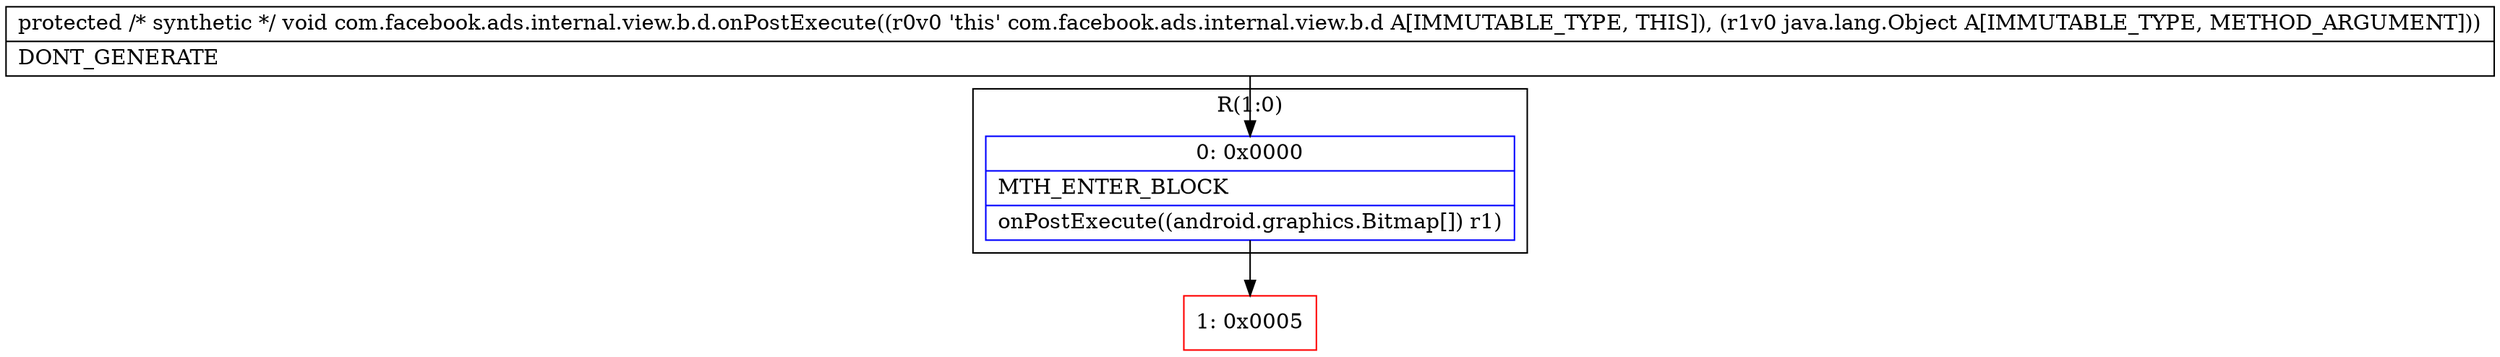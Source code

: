digraph "CFG forcom.facebook.ads.internal.view.b.d.onPostExecute(Ljava\/lang\/Object;)V" {
subgraph cluster_Region_545307715 {
label = "R(1:0)";
node [shape=record,color=blue];
Node_0 [shape=record,label="{0\:\ 0x0000|MTH_ENTER_BLOCK\l|onPostExecute((android.graphics.Bitmap[]) r1)\l}"];
}
Node_1 [shape=record,color=red,label="{1\:\ 0x0005}"];
MethodNode[shape=record,label="{protected \/* synthetic *\/ void com.facebook.ads.internal.view.b.d.onPostExecute((r0v0 'this' com.facebook.ads.internal.view.b.d A[IMMUTABLE_TYPE, THIS]), (r1v0 java.lang.Object A[IMMUTABLE_TYPE, METHOD_ARGUMENT]))  | DONT_GENERATE\l}"];
MethodNode -> Node_0;
Node_0 -> Node_1;
}

